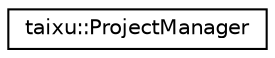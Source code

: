 digraph "Graphical Class Hierarchy"
{
 // LATEX_PDF_SIZE
  edge [fontname="Helvetica",fontsize="10",labelfontname="Helvetica",labelfontsize="10"];
  node [fontname="Helvetica",fontsize="10",shape=record];
  rankdir="LR";
  Node0 [label="taixu::ProjectManager",height=0.2,width=0.4,color="black", fillcolor="white", style="filled",URL="$classtaixu_1_1ProjectManager.html",tooltip=" "];
}
